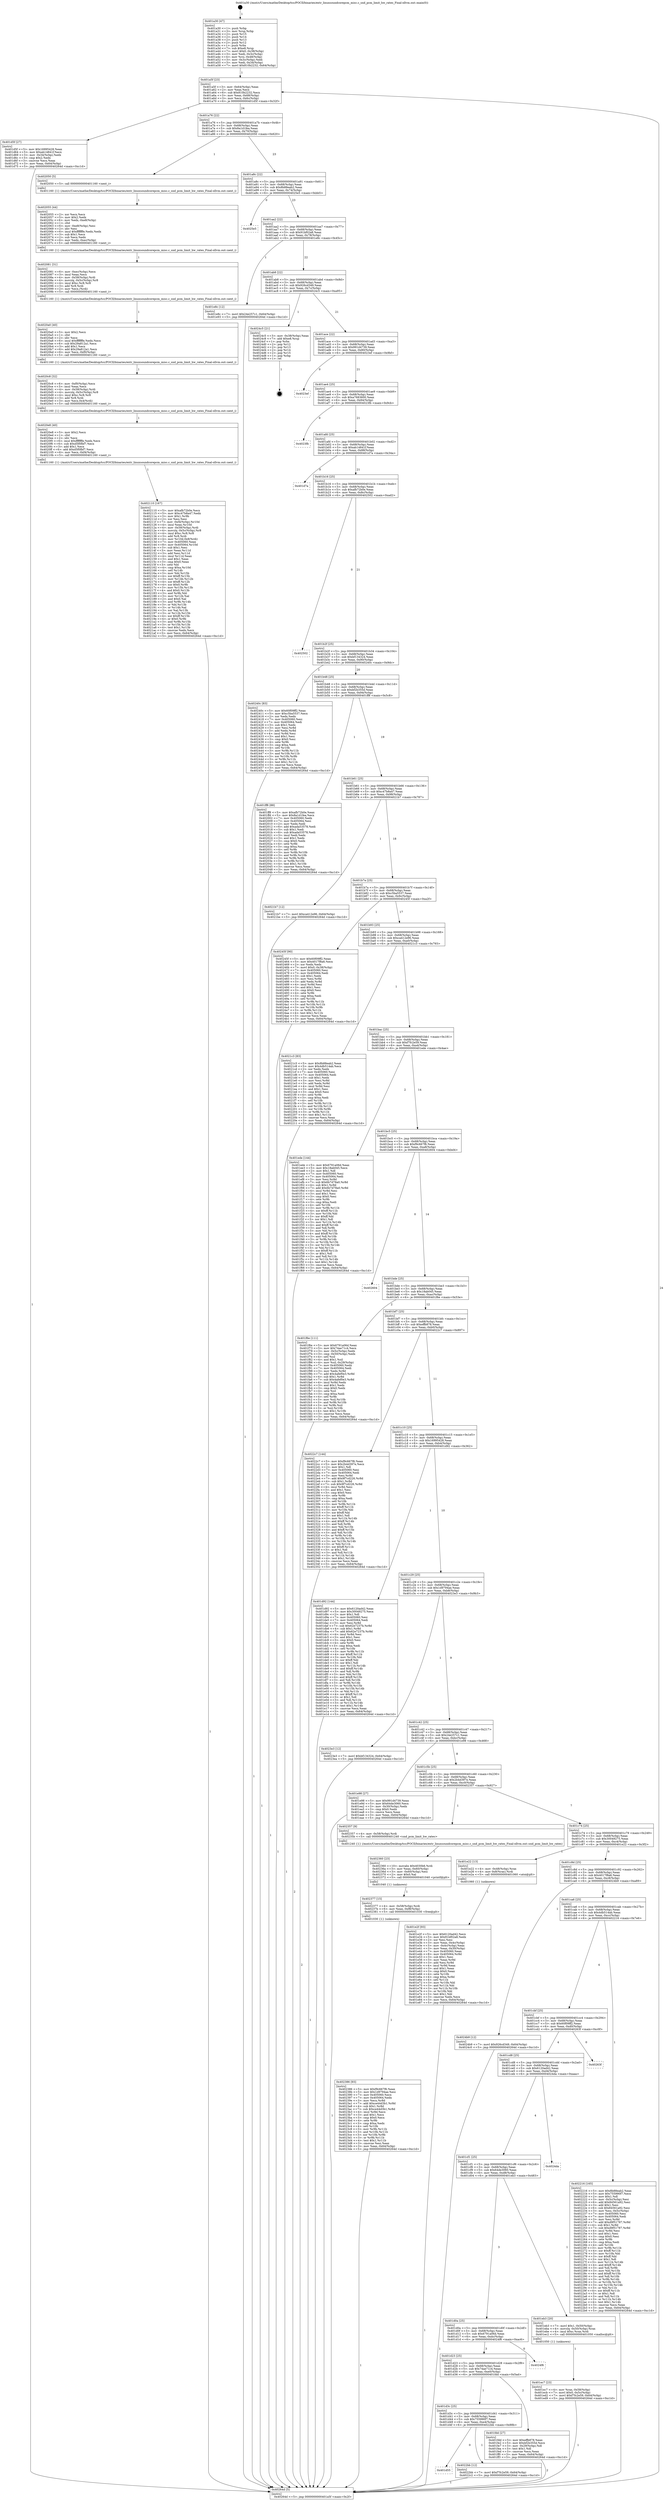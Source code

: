 digraph "0x401a30" {
  label = "0x401a30 (/mnt/c/Users/mathe/Desktop/tcc/POCII/binaries/extr_linuxsoundcorepcm_misc.c_snd_pcm_limit_hw_rates_Final-ollvm.out::main(0))"
  labelloc = "t"
  node[shape=record]

  Entry [label="",width=0.3,height=0.3,shape=circle,fillcolor=black,style=filled]
  "0x401a5f" [label="{
     0x401a5f [23]\l
     | [instrs]\l
     &nbsp;&nbsp;0x401a5f \<+3\>: mov -0x64(%rbp),%eax\l
     &nbsp;&nbsp;0x401a62 \<+2\>: mov %eax,%ecx\l
     &nbsp;&nbsp;0x401a64 \<+6\>: sub $0x810b2232,%ecx\l
     &nbsp;&nbsp;0x401a6a \<+3\>: mov %eax,-0x68(%rbp)\l
     &nbsp;&nbsp;0x401a6d \<+3\>: mov %ecx,-0x6c(%rbp)\l
     &nbsp;&nbsp;0x401a70 \<+6\>: je 0000000000401d5f \<main+0x32f\>\l
  }"]
  "0x401d5f" [label="{
     0x401d5f [27]\l
     | [instrs]\l
     &nbsp;&nbsp;0x401d5f \<+5\>: mov $0x16995428,%eax\l
     &nbsp;&nbsp;0x401d64 \<+5\>: mov $0xab14841f,%ecx\l
     &nbsp;&nbsp;0x401d69 \<+3\>: mov -0x34(%rbp),%edx\l
     &nbsp;&nbsp;0x401d6c \<+3\>: cmp $0x2,%edx\l
     &nbsp;&nbsp;0x401d6f \<+3\>: cmovne %ecx,%eax\l
     &nbsp;&nbsp;0x401d72 \<+3\>: mov %eax,-0x64(%rbp)\l
     &nbsp;&nbsp;0x401d75 \<+5\>: jmp 000000000040264d \<main+0xc1d\>\l
  }"]
  "0x401a76" [label="{
     0x401a76 [22]\l
     | [instrs]\l
     &nbsp;&nbsp;0x401a76 \<+5\>: jmp 0000000000401a7b \<main+0x4b\>\l
     &nbsp;&nbsp;0x401a7b \<+3\>: mov -0x68(%rbp),%eax\l
     &nbsp;&nbsp;0x401a7e \<+5\>: sub $0x8a1d1fea,%eax\l
     &nbsp;&nbsp;0x401a83 \<+3\>: mov %eax,-0x70(%rbp)\l
     &nbsp;&nbsp;0x401a86 \<+6\>: je 0000000000402050 \<main+0x620\>\l
  }"]
  "0x40264d" [label="{
     0x40264d [5]\l
     | [instrs]\l
     &nbsp;&nbsp;0x40264d \<+5\>: jmp 0000000000401a5f \<main+0x2f\>\l
  }"]
  "0x401a30" [label="{
     0x401a30 [47]\l
     | [instrs]\l
     &nbsp;&nbsp;0x401a30 \<+1\>: push %rbp\l
     &nbsp;&nbsp;0x401a31 \<+3\>: mov %rsp,%rbp\l
     &nbsp;&nbsp;0x401a34 \<+2\>: push %r15\l
     &nbsp;&nbsp;0x401a36 \<+2\>: push %r14\l
     &nbsp;&nbsp;0x401a38 \<+2\>: push %r13\l
     &nbsp;&nbsp;0x401a3a \<+2\>: push %r12\l
     &nbsp;&nbsp;0x401a3c \<+1\>: push %rbx\l
     &nbsp;&nbsp;0x401a3d \<+7\>: sub $0xe8,%rsp\l
     &nbsp;&nbsp;0x401a44 \<+7\>: movl $0x0,-0x38(%rbp)\l
     &nbsp;&nbsp;0x401a4b \<+3\>: mov %edi,-0x3c(%rbp)\l
     &nbsp;&nbsp;0x401a4e \<+4\>: mov %rsi,-0x48(%rbp)\l
     &nbsp;&nbsp;0x401a52 \<+3\>: mov -0x3c(%rbp),%edi\l
     &nbsp;&nbsp;0x401a55 \<+3\>: mov %edi,-0x34(%rbp)\l
     &nbsp;&nbsp;0x401a58 \<+7\>: movl $0x810b2232,-0x64(%rbp)\l
  }"]
  Exit [label="",width=0.3,height=0.3,shape=circle,fillcolor=black,style=filled,peripheries=2]
  "0x402050" [label="{
     0x402050 [5]\l
     | [instrs]\l
     &nbsp;&nbsp;0x402050 \<+5\>: call 0000000000401160 \<next_i\>\l
     | [calls]\l
     &nbsp;&nbsp;0x401160 \{1\} (/mnt/c/Users/mathe/Desktop/tcc/POCII/binaries/extr_linuxsoundcorepcm_misc.c_snd_pcm_limit_hw_rates_Final-ollvm.out::next_i)\l
  }"]
  "0x401a8c" [label="{
     0x401a8c [22]\l
     | [instrs]\l
     &nbsp;&nbsp;0x401a8c \<+5\>: jmp 0000000000401a91 \<main+0x61\>\l
     &nbsp;&nbsp;0x401a91 \<+3\>: mov -0x68(%rbp),%eax\l
     &nbsp;&nbsp;0x401a94 \<+5\>: sub $0x8b88eab2,%eax\l
     &nbsp;&nbsp;0x401a99 \<+3\>: mov %eax,-0x74(%rbp)\l
     &nbsp;&nbsp;0x401a9c \<+6\>: je 00000000004025e5 \<main+0xbb5\>\l
  }"]
  "0x402386" [label="{
     0x402386 [93]\l
     | [instrs]\l
     &nbsp;&nbsp;0x402386 \<+5\>: mov $0xf9c667f6,%eax\l
     &nbsp;&nbsp;0x40238b \<+5\>: mov $0x1d9794ae,%esi\l
     &nbsp;&nbsp;0x402390 \<+7\>: mov 0x405060,%ecx\l
     &nbsp;&nbsp;0x402397 \<+7\>: mov 0x405064,%edx\l
     &nbsp;&nbsp;0x40239e \<+3\>: mov %ecx,%r8d\l
     &nbsp;&nbsp;0x4023a1 \<+7\>: add $0xce44d3b1,%r8d\l
     &nbsp;&nbsp;0x4023a8 \<+4\>: sub $0x1,%r8d\l
     &nbsp;&nbsp;0x4023ac \<+7\>: sub $0xce44d3b1,%r8d\l
     &nbsp;&nbsp;0x4023b3 \<+4\>: imul %r8d,%ecx\l
     &nbsp;&nbsp;0x4023b7 \<+3\>: and $0x1,%ecx\l
     &nbsp;&nbsp;0x4023ba \<+3\>: cmp $0x0,%ecx\l
     &nbsp;&nbsp;0x4023bd \<+4\>: sete %r9b\l
     &nbsp;&nbsp;0x4023c1 \<+3\>: cmp $0xa,%edx\l
     &nbsp;&nbsp;0x4023c4 \<+4\>: setl %r10b\l
     &nbsp;&nbsp;0x4023c8 \<+3\>: mov %r9b,%r11b\l
     &nbsp;&nbsp;0x4023cb \<+3\>: and %r10b,%r11b\l
     &nbsp;&nbsp;0x4023ce \<+3\>: xor %r10b,%r9b\l
     &nbsp;&nbsp;0x4023d1 \<+3\>: or %r9b,%r11b\l
     &nbsp;&nbsp;0x4023d4 \<+4\>: test $0x1,%r11b\l
     &nbsp;&nbsp;0x4023d8 \<+3\>: cmovne %esi,%eax\l
     &nbsp;&nbsp;0x4023db \<+3\>: mov %eax,-0x64(%rbp)\l
     &nbsp;&nbsp;0x4023de \<+5\>: jmp 000000000040264d \<main+0xc1d\>\l
  }"]
  "0x4025e5" [label="{
     0x4025e5\l
  }", style=dashed]
  "0x401aa2" [label="{
     0x401aa2 [22]\l
     | [instrs]\l
     &nbsp;&nbsp;0x401aa2 \<+5\>: jmp 0000000000401aa7 \<main+0x77\>\l
     &nbsp;&nbsp;0x401aa7 \<+3\>: mov -0x68(%rbp),%eax\l
     &nbsp;&nbsp;0x401aaa \<+5\>: sub $0x91bf02a8,%eax\l
     &nbsp;&nbsp;0x401aaf \<+3\>: mov %eax,-0x78(%rbp)\l
     &nbsp;&nbsp;0x401ab2 \<+6\>: je 0000000000401e8c \<main+0x45c\>\l
  }"]
  "0x402377" [label="{
     0x402377 [15]\l
     | [instrs]\l
     &nbsp;&nbsp;0x402377 \<+4\>: mov -0x58(%rbp),%rdi\l
     &nbsp;&nbsp;0x40237b \<+6\>: mov %eax,-0xf8(%rbp)\l
     &nbsp;&nbsp;0x402381 \<+5\>: call 0000000000401030 \<free@plt\>\l
     | [calls]\l
     &nbsp;&nbsp;0x401030 \{1\} (unknown)\l
  }"]
  "0x401e8c" [label="{
     0x401e8c [12]\l
     | [instrs]\l
     &nbsp;&nbsp;0x401e8c \<+7\>: movl $0x24e257c1,-0x64(%rbp)\l
     &nbsp;&nbsp;0x401e93 \<+5\>: jmp 000000000040264d \<main+0xc1d\>\l
  }"]
  "0x401ab8" [label="{
     0x401ab8 [22]\l
     | [instrs]\l
     &nbsp;&nbsp;0x401ab8 \<+5\>: jmp 0000000000401abd \<main+0x8d\>\l
     &nbsp;&nbsp;0x401abd \<+3\>: mov -0x68(%rbp),%eax\l
     &nbsp;&nbsp;0x401ac0 \<+5\>: sub $0x926cd349,%eax\l
     &nbsp;&nbsp;0x401ac5 \<+3\>: mov %eax,-0x7c(%rbp)\l
     &nbsp;&nbsp;0x401ac8 \<+6\>: je 00000000004024c5 \<main+0xa95\>\l
  }"]
  "0x402360" [label="{
     0x402360 [23]\l
     | [instrs]\l
     &nbsp;&nbsp;0x402360 \<+10\>: movabs $0x4030b6,%rdi\l
     &nbsp;&nbsp;0x40236a \<+3\>: mov %eax,-0x60(%rbp)\l
     &nbsp;&nbsp;0x40236d \<+3\>: mov -0x60(%rbp),%esi\l
     &nbsp;&nbsp;0x402370 \<+2\>: mov $0x0,%al\l
     &nbsp;&nbsp;0x402372 \<+5\>: call 0000000000401040 \<printf@plt\>\l
     | [calls]\l
     &nbsp;&nbsp;0x401040 \{1\} (unknown)\l
  }"]
  "0x4024c5" [label="{
     0x4024c5 [21]\l
     | [instrs]\l
     &nbsp;&nbsp;0x4024c5 \<+3\>: mov -0x38(%rbp),%eax\l
     &nbsp;&nbsp;0x4024c8 \<+7\>: add $0xe8,%rsp\l
     &nbsp;&nbsp;0x4024cf \<+1\>: pop %rbx\l
     &nbsp;&nbsp;0x4024d0 \<+2\>: pop %r12\l
     &nbsp;&nbsp;0x4024d2 \<+2\>: pop %r13\l
     &nbsp;&nbsp;0x4024d4 \<+2\>: pop %r14\l
     &nbsp;&nbsp;0x4024d6 \<+2\>: pop %r15\l
     &nbsp;&nbsp;0x4024d8 \<+1\>: pop %rbp\l
     &nbsp;&nbsp;0x4024d9 \<+1\>: ret\l
  }"]
  "0x401ace" [label="{
     0x401ace [22]\l
     | [instrs]\l
     &nbsp;&nbsp;0x401ace \<+5\>: jmp 0000000000401ad3 \<main+0xa3\>\l
     &nbsp;&nbsp;0x401ad3 \<+3\>: mov -0x68(%rbp),%eax\l
     &nbsp;&nbsp;0x401ad6 \<+5\>: sub $0x991d4739,%eax\l
     &nbsp;&nbsp;0x401adb \<+3\>: mov %eax,-0x80(%rbp)\l
     &nbsp;&nbsp;0x401ade \<+6\>: je 00000000004023ef \<main+0x9bf\>\l
  }"]
  "0x401d55" [label="{
     0x401d55\l
  }", style=dashed]
  "0x4023ef" [label="{
     0x4023ef\l
  }", style=dashed]
  "0x401ae4" [label="{
     0x401ae4 [25]\l
     | [instrs]\l
     &nbsp;&nbsp;0x401ae4 \<+5\>: jmp 0000000000401ae9 \<main+0xb9\>\l
     &nbsp;&nbsp;0x401ae9 \<+3\>: mov -0x68(%rbp),%eax\l
     &nbsp;&nbsp;0x401aec \<+5\>: sub $0xa7683600,%eax\l
     &nbsp;&nbsp;0x401af1 \<+6\>: mov %eax,-0x84(%rbp)\l
     &nbsp;&nbsp;0x401af7 \<+6\>: je 00000000004023fb \<main+0x9cb\>\l
  }"]
  "0x4022bb" [label="{
     0x4022bb [12]\l
     | [instrs]\l
     &nbsp;&nbsp;0x4022bb \<+7\>: movl $0xf7fc2e59,-0x64(%rbp)\l
     &nbsp;&nbsp;0x4022c2 \<+5\>: jmp 000000000040264d \<main+0xc1d\>\l
  }"]
  "0x4023fb" [label="{
     0x4023fb\l
  }", style=dashed]
  "0x401afd" [label="{
     0x401afd [25]\l
     | [instrs]\l
     &nbsp;&nbsp;0x401afd \<+5\>: jmp 0000000000401b02 \<main+0xd2\>\l
     &nbsp;&nbsp;0x401b02 \<+3\>: mov -0x68(%rbp),%eax\l
     &nbsp;&nbsp;0x401b05 \<+5\>: sub $0xab14841f,%eax\l
     &nbsp;&nbsp;0x401b0a \<+6\>: mov %eax,-0x88(%rbp)\l
     &nbsp;&nbsp;0x401b10 \<+6\>: je 0000000000401d7a \<main+0x34a\>\l
  }"]
  "0x402110" [label="{
     0x402110 [167]\l
     | [instrs]\l
     &nbsp;&nbsp;0x402110 \<+5\>: mov $0xafb72b0e,%ecx\l
     &nbsp;&nbsp;0x402115 \<+5\>: mov $0xc47b8a47,%edx\l
     &nbsp;&nbsp;0x40211a \<+3\>: mov $0x1,%r9b\l
     &nbsp;&nbsp;0x40211d \<+2\>: xor %esi,%esi\l
     &nbsp;&nbsp;0x40211f \<+7\>: mov -0xf4(%rbp),%r10d\l
     &nbsp;&nbsp;0x402126 \<+4\>: imul %eax,%r10d\l
     &nbsp;&nbsp;0x40212a \<+4\>: mov -0x58(%rbp),%rdi\l
     &nbsp;&nbsp;0x40212e \<+4\>: movslq -0x5c(%rbp),%r8\l
     &nbsp;&nbsp;0x402132 \<+4\>: imul $0xc,%r8,%r8\l
     &nbsp;&nbsp;0x402136 \<+3\>: add %r8,%rdi\l
     &nbsp;&nbsp;0x402139 \<+4\>: mov %r10d,0x8(%rdi)\l
     &nbsp;&nbsp;0x40213d \<+7\>: mov 0x405060,%eax\l
     &nbsp;&nbsp;0x402144 \<+8\>: mov 0x405064,%r10d\l
     &nbsp;&nbsp;0x40214c \<+3\>: sub $0x1,%esi\l
     &nbsp;&nbsp;0x40214f \<+3\>: mov %eax,%r11d\l
     &nbsp;&nbsp;0x402152 \<+3\>: add %esi,%r11d\l
     &nbsp;&nbsp;0x402155 \<+4\>: imul %r11d,%eax\l
     &nbsp;&nbsp;0x402159 \<+3\>: and $0x1,%eax\l
     &nbsp;&nbsp;0x40215c \<+3\>: cmp $0x0,%eax\l
     &nbsp;&nbsp;0x40215f \<+3\>: sete %bl\l
     &nbsp;&nbsp;0x402162 \<+4\>: cmp $0xa,%r10d\l
     &nbsp;&nbsp;0x402166 \<+4\>: setl %r14b\l
     &nbsp;&nbsp;0x40216a \<+3\>: mov %bl,%r15b\l
     &nbsp;&nbsp;0x40216d \<+4\>: xor $0xff,%r15b\l
     &nbsp;&nbsp;0x402171 \<+3\>: mov %r14b,%r12b\l
     &nbsp;&nbsp;0x402174 \<+4\>: xor $0xff,%r12b\l
     &nbsp;&nbsp;0x402178 \<+4\>: xor $0x0,%r9b\l
     &nbsp;&nbsp;0x40217c \<+3\>: mov %r15b,%r13b\l
     &nbsp;&nbsp;0x40217f \<+4\>: and $0x0,%r13b\l
     &nbsp;&nbsp;0x402183 \<+3\>: and %r9b,%bl\l
     &nbsp;&nbsp;0x402186 \<+3\>: mov %r12b,%al\l
     &nbsp;&nbsp;0x402189 \<+2\>: and $0x0,%al\l
     &nbsp;&nbsp;0x40218b \<+3\>: and %r9b,%r14b\l
     &nbsp;&nbsp;0x40218e \<+3\>: or %bl,%r13b\l
     &nbsp;&nbsp;0x402191 \<+3\>: or %r14b,%al\l
     &nbsp;&nbsp;0x402194 \<+3\>: xor %al,%r13b\l
     &nbsp;&nbsp;0x402197 \<+3\>: or %r12b,%r15b\l
     &nbsp;&nbsp;0x40219a \<+4\>: xor $0xff,%r15b\l
     &nbsp;&nbsp;0x40219e \<+4\>: or $0x0,%r9b\l
     &nbsp;&nbsp;0x4021a2 \<+3\>: and %r9b,%r15b\l
     &nbsp;&nbsp;0x4021a5 \<+3\>: or %r15b,%r13b\l
     &nbsp;&nbsp;0x4021a8 \<+4\>: test $0x1,%r13b\l
     &nbsp;&nbsp;0x4021ac \<+3\>: cmovne %edx,%ecx\l
     &nbsp;&nbsp;0x4021af \<+3\>: mov %ecx,-0x64(%rbp)\l
     &nbsp;&nbsp;0x4021b2 \<+5\>: jmp 000000000040264d \<main+0xc1d\>\l
  }"]
  "0x401d7a" [label="{
     0x401d7a\l
  }", style=dashed]
  "0x401b16" [label="{
     0x401b16 [25]\l
     | [instrs]\l
     &nbsp;&nbsp;0x401b16 \<+5\>: jmp 0000000000401b1b \<main+0xeb\>\l
     &nbsp;&nbsp;0x401b1b \<+3\>: mov -0x68(%rbp),%eax\l
     &nbsp;&nbsp;0x401b1e \<+5\>: sub $0xafb72b0e,%eax\l
     &nbsp;&nbsp;0x401b23 \<+6\>: mov %eax,-0x8c(%rbp)\l
     &nbsp;&nbsp;0x401b29 \<+6\>: je 0000000000402502 \<main+0xad2\>\l
  }"]
  "0x4020e8" [label="{
     0x4020e8 [40]\l
     | [instrs]\l
     &nbsp;&nbsp;0x4020e8 \<+5\>: mov $0x2,%ecx\l
     &nbsp;&nbsp;0x4020ed \<+1\>: cltd\l
     &nbsp;&nbsp;0x4020ee \<+2\>: idiv %ecx\l
     &nbsp;&nbsp;0x4020f0 \<+6\>: imul $0xfffffffe,%edx,%ecx\l
     &nbsp;&nbsp;0x4020f6 \<+6\>: sub $0xd5f0fbf7,%ecx\l
     &nbsp;&nbsp;0x4020fc \<+3\>: add $0x1,%ecx\l
     &nbsp;&nbsp;0x4020ff \<+6\>: add $0xd5f0fbf7,%ecx\l
     &nbsp;&nbsp;0x402105 \<+6\>: mov %ecx,-0xf4(%rbp)\l
     &nbsp;&nbsp;0x40210b \<+5\>: call 0000000000401160 \<next_i\>\l
     | [calls]\l
     &nbsp;&nbsp;0x401160 \{1\} (/mnt/c/Users/mathe/Desktop/tcc/POCII/binaries/extr_linuxsoundcorepcm_misc.c_snd_pcm_limit_hw_rates_Final-ollvm.out::next_i)\l
  }"]
  "0x402502" [label="{
     0x402502\l
  }", style=dashed]
  "0x401b2f" [label="{
     0x401b2f [25]\l
     | [instrs]\l
     &nbsp;&nbsp;0x401b2f \<+5\>: jmp 0000000000401b34 \<main+0x104\>\l
     &nbsp;&nbsp;0x401b34 \<+3\>: mov -0x68(%rbp),%eax\l
     &nbsp;&nbsp;0x401b37 \<+5\>: sub $0xbf134324,%eax\l
     &nbsp;&nbsp;0x401b3c \<+6\>: mov %eax,-0x90(%rbp)\l
     &nbsp;&nbsp;0x401b42 \<+6\>: je 000000000040240c \<main+0x9dc\>\l
  }"]
  "0x4020c8" [label="{
     0x4020c8 [32]\l
     | [instrs]\l
     &nbsp;&nbsp;0x4020c8 \<+6\>: mov -0xf0(%rbp),%ecx\l
     &nbsp;&nbsp;0x4020ce \<+3\>: imul %eax,%ecx\l
     &nbsp;&nbsp;0x4020d1 \<+4\>: mov -0x58(%rbp),%rdi\l
     &nbsp;&nbsp;0x4020d5 \<+4\>: movslq -0x5c(%rbp),%r8\l
     &nbsp;&nbsp;0x4020d9 \<+4\>: imul $0xc,%r8,%r8\l
     &nbsp;&nbsp;0x4020dd \<+3\>: add %r8,%rdi\l
     &nbsp;&nbsp;0x4020e0 \<+3\>: mov %ecx,0x4(%rdi)\l
     &nbsp;&nbsp;0x4020e3 \<+5\>: call 0000000000401160 \<next_i\>\l
     | [calls]\l
     &nbsp;&nbsp;0x401160 \{1\} (/mnt/c/Users/mathe/Desktop/tcc/POCII/binaries/extr_linuxsoundcorepcm_misc.c_snd_pcm_limit_hw_rates_Final-ollvm.out::next_i)\l
  }"]
  "0x40240c" [label="{
     0x40240c [83]\l
     | [instrs]\l
     &nbsp;&nbsp;0x40240c \<+5\>: mov $0x60f09ff2,%eax\l
     &nbsp;&nbsp;0x402411 \<+5\>: mov $0xc5ba5537,%ecx\l
     &nbsp;&nbsp;0x402416 \<+2\>: xor %edx,%edx\l
     &nbsp;&nbsp;0x402418 \<+7\>: mov 0x405060,%esi\l
     &nbsp;&nbsp;0x40241f \<+7\>: mov 0x405064,%edi\l
     &nbsp;&nbsp;0x402426 \<+3\>: sub $0x1,%edx\l
     &nbsp;&nbsp;0x402429 \<+3\>: mov %esi,%r8d\l
     &nbsp;&nbsp;0x40242c \<+3\>: add %edx,%r8d\l
     &nbsp;&nbsp;0x40242f \<+4\>: imul %r8d,%esi\l
     &nbsp;&nbsp;0x402433 \<+3\>: and $0x1,%esi\l
     &nbsp;&nbsp;0x402436 \<+3\>: cmp $0x0,%esi\l
     &nbsp;&nbsp;0x402439 \<+4\>: sete %r9b\l
     &nbsp;&nbsp;0x40243d \<+3\>: cmp $0xa,%edi\l
     &nbsp;&nbsp;0x402440 \<+4\>: setl %r10b\l
     &nbsp;&nbsp;0x402444 \<+3\>: mov %r9b,%r11b\l
     &nbsp;&nbsp;0x402447 \<+3\>: and %r10b,%r11b\l
     &nbsp;&nbsp;0x40244a \<+3\>: xor %r10b,%r9b\l
     &nbsp;&nbsp;0x40244d \<+3\>: or %r9b,%r11b\l
     &nbsp;&nbsp;0x402450 \<+4\>: test $0x1,%r11b\l
     &nbsp;&nbsp;0x402454 \<+3\>: cmovne %ecx,%eax\l
     &nbsp;&nbsp;0x402457 \<+3\>: mov %eax,-0x64(%rbp)\l
     &nbsp;&nbsp;0x40245a \<+5\>: jmp 000000000040264d \<main+0xc1d\>\l
  }"]
  "0x401b48" [label="{
     0x401b48 [25]\l
     | [instrs]\l
     &nbsp;&nbsp;0x401b48 \<+5\>: jmp 0000000000401b4d \<main+0x11d\>\l
     &nbsp;&nbsp;0x401b4d \<+3\>: mov -0x68(%rbp),%eax\l
     &nbsp;&nbsp;0x401b50 \<+5\>: sub $0xbf2b355d,%eax\l
     &nbsp;&nbsp;0x401b55 \<+6\>: mov %eax,-0x94(%rbp)\l
     &nbsp;&nbsp;0x401b5b \<+6\>: je 0000000000401ff8 \<main+0x5c8\>\l
  }"]
  "0x4020a0" [label="{
     0x4020a0 [40]\l
     | [instrs]\l
     &nbsp;&nbsp;0x4020a0 \<+5\>: mov $0x2,%ecx\l
     &nbsp;&nbsp;0x4020a5 \<+1\>: cltd\l
     &nbsp;&nbsp;0x4020a6 \<+2\>: idiv %ecx\l
     &nbsp;&nbsp;0x4020a8 \<+6\>: imul $0xfffffffe,%edx,%ecx\l
     &nbsp;&nbsp;0x4020ae \<+6\>: sub $0x29a812a1,%ecx\l
     &nbsp;&nbsp;0x4020b4 \<+3\>: add $0x1,%ecx\l
     &nbsp;&nbsp;0x4020b7 \<+6\>: add $0x29a812a1,%ecx\l
     &nbsp;&nbsp;0x4020bd \<+6\>: mov %ecx,-0xf0(%rbp)\l
     &nbsp;&nbsp;0x4020c3 \<+5\>: call 0000000000401160 \<next_i\>\l
     | [calls]\l
     &nbsp;&nbsp;0x401160 \{1\} (/mnt/c/Users/mathe/Desktop/tcc/POCII/binaries/extr_linuxsoundcorepcm_misc.c_snd_pcm_limit_hw_rates_Final-ollvm.out::next_i)\l
  }"]
  "0x401ff8" [label="{
     0x401ff8 [88]\l
     | [instrs]\l
     &nbsp;&nbsp;0x401ff8 \<+5\>: mov $0xafb72b0e,%eax\l
     &nbsp;&nbsp;0x401ffd \<+5\>: mov $0x8a1d1fea,%ecx\l
     &nbsp;&nbsp;0x402002 \<+7\>: mov 0x405060,%edx\l
     &nbsp;&nbsp;0x402009 \<+7\>: mov 0x405064,%esi\l
     &nbsp;&nbsp;0x402010 \<+2\>: mov %edx,%edi\l
     &nbsp;&nbsp;0x402012 \<+6\>: add $0xada53578,%edi\l
     &nbsp;&nbsp;0x402018 \<+3\>: sub $0x1,%edi\l
     &nbsp;&nbsp;0x40201b \<+6\>: sub $0xada53578,%edi\l
     &nbsp;&nbsp;0x402021 \<+3\>: imul %edi,%edx\l
     &nbsp;&nbsp;0x402024 \<+3\>: and $0x1,%edx\l
     &nbsp;&nbsp;0x402027 \<+3\>: cmp $0x0,%edx\l
     &nbsp;&nbsp;0x40202a \<+4\>: sete %r8b\l
     &nbsp;&nbsp;0x40202e \<+3\>: cmp $0xa,%esi\l
     &nbsp;&nbsp;0x402031 \<+4\>: setl %r9b\l
     &nbsp;&nbsp;0x402035 \<+3\>: mov %r8b,%r10b\l
     &nbsp;&nbsp;0x402038 \<+3\>: and %r9b,%r10b\l
     &nbsp;&nbsp;0x40203b \<+3\>: xor %r9b,%r8b\l
     &nbsp;&nbsp;0x40203e \<+3\>: or %r8b,%r10b\l
     &nbsp;&nbsp;0x402041 \<+4\>: test $0x1,%r10b\l
     &nbsp;&nbsp;0x402045 \<+3\>: cmovne %ecx,%eax\l
     &nbsp;&nbsp;0x402048 \<+3\>: mov %eax,-0x64(%rbp)\l
     &nbsp;&nbsp;0x40204b \<+5\>: jmp 000000000040264d \<main+0xc1d\>\l
  }"]
  "0x401b61" [label="{
     0x401b61 [25]\l
     | [instrs]\l
     &nbsp;&nbsp;0x401b61 \<+5\>: jmp 0000000000401b66 \<main+0x136\>\l
     &nbsp;&nbsp;0x401b66 \<+3\>: mov -0x68(%rbp),%eax\l
     &nbsp;&nbsp;0x401b69 \<+5\>: sub $0xc47b8a47,%eax\l
     &nbsp;&nbsp;0x401b6e \<+6\>: mov %eax,-0x98(%rbp)\l
     &nbsp;&nbsp;0x401b74 \<+6\>: je 00000000004021b7 \<main+0x787\>\l
  }"]
  "0x402081" [label="{
     0x402081 [31]\l
     | [instrs]\l
     &nbsp;&nbsp;0x402081 \<+6\>: mov -0xec(%rbp),%ecx\l
     &nbsp;&nbsp;0x402087 \<+3\>: imul %eax,%ecx\l
     &nbsp;&nbsp;0x40208a \<+4\>: mov -0x58(%rbp),%rdi\l
     &nbsp;&nbsp;0x40208e \<+4\>: movslq -0x5c(%rbp),%r8\l
     &nbsp;&nbsp;0x402092 \<+4\>: imul $0xc,%r8,%r8\l
     &nbsp;&nbsp;0x402096 \<+3\>: add %r8,%rdi\l
     &nbsp;&nbsp;0x402099 \<+2\>: mov %ecx,(%rdi)\l
     &nbsp;&nbsp;0x40209b \<+5\>: call 0000000000401160 \<next_i\>\l
     | [calls]\l
     &nbsp;&nbsp;0x401160 \{1\} (/mnt/c/Users/mathe/Desktop/tcc/POCII/binaries/extr_linuxsoundcorepcm_misc.c_snd_pcm_limit_hw_rates_Final-ollvm.out::next_i)\l
  }"]
  "0x4021b7" [label="{
     0x4021b7 [12]\l
     | [instrs]\l
     &nbsp;&nbsp;0x4021b7 \<+7\>: movl $0xca412e96,-0x64(%rbp)\l
     &nbsp;&nbsp;0x4021be \<+5\>: jmp 000000000040264d \<main+0xc1d\>\l
  }"]
  "0x401b7a" [label="{
     0x401b7a [25]\l
     | [instrs]\l
     &nbsp;&nbsp;0x401b7a \<+5\>: jmp 0000000000401b7f \<main+0x14f\>\l
     &nbsp;&nbsp;0x401b7f \<+3\>: mov -0x68(%rbp),%eax\l
     &nbsp;&nbsp;0x401b82 \<+5\>: sub $0xc5ba5537,%eax\l
     &nbsp;&nbsp;0x401b87 \<+6\>: mov %eax,-0x9c(%rbp)\l
     &nbsp;&nbsp;0x401b8d \<+6\>: je 000000000040245f \<main+0xa2f\>\l
  }"]
  "0x402055" [label="{
     0x402055 [44]\l
     | [instrs]\l
     &nbsp;&nbsp;0x402055 \<+2\>: xor %ecx,%ecx\l
     &nbsp;&nbsp;0x402057 \<+5\>: mov $0x2,%edx\l
     &nbsp;&nbsp;0x40205c \<+6\>: mov %edx,-0xe8(%rbp)\l
     &nbsp;&nbsp;0x402062 \<+1\>: cltd\l
     &nbsp;&nbsp;0x402063 \<+6\>: mov -0xe8(%rbp),%esi\l
     &nbsp;&nbsp;0x402069 \<+2\>: idiv %esi\l
     &nbsp;&nbsp;0x40206b \<+6\>: imul $0xfffffffe,%edx,%edx\l
     &nbsp;&nbsp;0x402071 \<+3\>: sub $0x1,%ecx\l
     &nbsp;&nbsp;0x402074 \<+2\>: sub %ecx,%edx\l
     &nbsp;&nbsp;0x402076 \<+6\>: mov %edx,-0xec(%rbp)\l
     &nbsp;&nbsp;0x40207c \<+5\>: call 0000000000401160 \<next_i\>\l
     | [calls]\l
     &nbsp;&nbsp;0x401160 \{1\} (/mnt/c/Users/mathe/Desktop/tcc/POCII/binaries/extr_linuxsoundcorepcm_misc.c_snd_pcm_limit_hw_rates_Final-ollvm.out::next_i)\l
  }"]
  "0x40245f" [label="{
     0x40245f [90]\l
     | [instrs]\l
     &nbsp;&nbsp;0x40245f \<+5\>: mov $0x60f09ff2,%eax\l
     &nbsp;&nbsp;0x402464 \<+5\>: mov $0x4017f8a6,%ecx\l
     &nbsp;&nbsp;0x402469 \<+2\>: xor %edx,%edx\l
     &nbsp;&nbsp;0x40246b \<+7\>: movl $0x0,-0x38(%rbp)\l
     &nbsp;&nbsp;0x402472 \<+7\>: mov 0x405060,%esi\l
     &nbsp;&nbsp;0x402479 \<+7\>: mov 0x405064,%edi\l
     &nbsp;&nbsp;0x402480 \<+3\>: sub $0x1,%edx\l
     &nbsp;&nbsp;0x402483 \<+3\>: mov %esi,%r8d\l
     &nbsp;&nbsp;0x402486 \<+3\>: add %edx,%r8d\l
     &nbsp;&nbsp;0x402489 \<+4\>: imul %r8d,%esi\l
     &nbsp;&nbsp;0x40248d \<+3\>: and $0x1,%esi\l
     &nbsp;&nbsp;0x402490 \<+3\>: cmp $0x0,%esi\l
     &nbsp;&nbsp;0x402493 \<+4\>: sete %r9b\l
     &nbsp;&nbsp;0x402497 \<+3\>: cmp $0xa,%edi\l
     &nbsp;&nbsp;0x40249a \<+4\>: setl %r10b\l
     &nbsp;&nbsp;0x40249e \<+3\>: mov %r9b,%r11b\l
     &nbsp;&nbsp;0x4024a1 \<+3\>: and %r10b,%r11b\l
     &nbsp;&nbsp;0x4024a4 \<+3\>: xor %r10b,%r9b\l
     &nbsp;&nbsp;0x4024a7 \<+3\>: or %r9b,%r11b\l
     &nbsp;&nbsp;0x4024aa \<+4\>: test $0x1,%r11b\l
     &nbsp;&nbsp;0x4024ae \<+3\>: cmovne %ecx,%eax\l
     &nbsp;&nbsp;0x4024b1 \<+3\>: mov %eax,-0x64(%rbp)\l
     &nbsp;&nbsp;0x4024b4 \<+5\>: jmp 000000000040264d \<main+0xc1d\>\l
  }"]
  "0x401b93" [label="{
     0x401b93 [25]\l
     | [instrs]\l
     &nbsp;&nbsp;0x401b93 \<+5\>: jmp 0000000000401b98 \<main+0x168\>\l
     &nbsp;&nbsp;0x401b98 \<+3\>: mov -0x68(%rbp),%eax\l
     &nbsp;&nbsp;0x401b9b \<+5\>: sub $0xca412e96,%eax\l
     &nbsp;&nbsp;0x401ba0 \<+6\>: mov %eax,-0xa0(%rbp)\l
     &nbsp;&nbsp;0x401ba6 \<+6\>: je 00000000004021c3 \<main+0x793\>\l
  }"]
  "0x401d3c" [label="{
     0x401d3c [25]\l
     | [instrs]\l
     &nbsp;&nbsp;0x401d3c \<+5\>: jmp 0000000000401d41 \<main+0x311\>\l
     &nbsp;&nbsp;0x401d41 \<+3\>: mov -0x68(%rbp),%eax\l
     &nbsp;&nbsp;0x401d44 \<+5\>: sub $0x755990f7,%eax\l
     &nbsp;&nbsp;0x401d49 \<+6\>: mov %eax,-0xe4(%rbp)\l
     &nbsp;&nbsp;0x401d4f \<+6\>: je 00000000004022bb \<main+0x88b\>\l
  }"]
  "0x4021c3" [label="{
     0x4021c3 [83]\l
     | [instrs]\l
     &nbsp;&nbsp;0x4021c3 \<+5\>: mov $0x8b88eab2,%eax\l
     &nbsp;&nbsp;0x4021c8 \<+5\>: mov $0x4db514ab,%ecx\l
     &nbsp;&nbsp;0x4021cd \<+2\>: xor %edx,%edx\l
     &nbsp;&nbsp;0x4021cf \<+7\>: mov 0x405060,%esi\l
     &nbsp;&nbsp;0x4021d6 \<+7\>: mov 0x405064,%edi\l
     &nbsp;&nbsp;0x4021dd \<+3\>: sub $0x1,%edx\l
     &nbsp;&nbsp;0x4021e0 \<+3\>: mov %esi,%r8d\l
     &nbsp;&nbsp;0x4021e3 \<+3\>: add %edx,%r8d\l
     &nbsp;&nbsp;0x4021e6 \<+4\>: imul %r8d,%esi\l
     &nbsp;&nbsp;0x4021ea \<+3\>: and $0x1,%esi\l
     &nbsp;&nbsp;0x4021ed \<+3\>: cmp $0x0,%esi\l
     &nbsp;&nbsp;0x4021f0 \<+4\>: sete %r9b\l
     &nbsp;&nbsp;0x4021f4 \<+3\>: cmp $0xa,%edi\l
     &nbsp;&nbsp;0x4021f7 \<+4\>: setl %r10b\l
     &nbsp;&nbsp;0x4021fb \<+3\>: mov %r9b,%r11b\l
     &nbsp;&nbsp;0x4021fe \<+3\>: and %r10b,%r11b\l
     &nbsp;&nbsp;0x402201 \<+3\>: xor %r10b,%r9b\l
     &nbsp;&nbsp;0x402204 \<+3\>: or %r9b,%r11b\l
     &nbsp;&nbsp;0x402207 \<+4\>: test $0x1,%r11b\l
     &nbsp;&nbsp;0x40220b \<+3\>: cmovne %ecx,%eax\l
     &nbsp;&nbsp;0x40220e \<+3\>: mov %eax,-0x64(%rbp)\l
     &nbsp;&nbsp;0x402211 \<+5\>: jmp 000000000040264d \<main+0xc1d\>\l
  }"]
  "0x401bac" [label="{
     0x401bac [25]\l
     | [instrs]\l
     &nbsp;&nbsp;0x401bac \<+5\>: jmp 0000000000401bb1 \<main+0x181\>\l
     &nbsp;&nbsp;0x401bb1 \<+3\>: mov -0x68(%rbp),%eax\l
     &nbsp;&nbsp;0x401bb4 \<+5\>: sub $0xf7fc2e59,%eax\l
     &nbsp;&nbsp;0x401bb9 \<+6\>: mov %eax,-0xa4(%rbp)\l
     &nbsp;&nbsp;0x401bbf \<+6\>: je 0000000000401ede \<main+0x4ae\>\l
  }"]
  "0x401fdd" [label="{
     0x401fdd [27]\l
     | [instrs]\l
     &nbsp;&nbsp;0x401fdd \<+5\>: mov $0xeffb878,%eax\l
     &nbsp;&nbsp;0x401fe2 \<+5\>: mov $0xbf2b355d,%ecx\l
     &nbsp;&nbsp;0x401fe7 \<+3\>: mov -0x29(%rbp),%dl\l
     &nbsp;&nbsp;0x401fea \<+3\>: test $0x1,%dl\l
     &nbsp;&nbsp;0x401fed \<+3\>: cmovne %ecx,%eax\l
     &nbsp;&nbsp;0x401ff0 \<+3\>: mov %eax,-0x64(%rbp)\l
     &nbsp;&nbsp;0x401ff3 \<+5\>: jmp 000000000040264d \<main+0xc1d\>\l
  }"]
  "0x401ede" [label="{
     0x401ede [144]\l
     | [instrs]\l
     &nbsp;&nbsp;0x401ede \<+5\>: mov $0x6791a06d,%eax\l
     &nbsp;&nbsp;0x401ee3 \<+5\>: mov $0x18ab045,%ecx\l
     &nbsp;&nbsp;0x401ee8 \<+2\>: mov $0x1,%dl\l
     &nbsp;&nbsp;0x401eea \<+7\>: mov 0x405060,%esi\l
     &nbsp;&nbsp;0x401ef1 \<+7\>: mov 0x405064,%edi\l
     &nbsp;&nbsp;0x401ef8 \<+3\>: mov %esi,%r8d\l
     &nbsp;&nbsp;0x401efb \<+7\>: sub $0x6b7d78a0,%r8d\l
     &nbsp;&nbsp;0x401f02 \<+4\>: sub $0x1,%r8d\l
     &nbsp;&nbsp;0x401f06 \<+7\>: add $0x6b7d78a0,%r8d\l
     &nbsp;&nbsp;0x401f0d \<+4\>: imul %r8d,%esi\l
     &nbsp;&nbsp;0x401f11 \<+3\>: and $0x1,%esi\l
     &nbsp;&nbsp;0x401f14 \<+3\>: cmp $0x0,%esi\l
     &nbsp;&nbsp;0x401f17 \<+4\>: sete %r9b\l
     &nbsp;&nbsp;0x401f1b \<+3\>: cmp $0xa,%edi\l
     &nbsp;&nbsp;0x401f1e \<+4\>: setl %r10b\l
     &nbsp;&nbsp;0x401f22 \<+3\>: mov %r9b,%r11b\l
     &nbsp;&nbsp;0x401f25 \<+4\>: xor $0xff,%r11b\l
     &nbsp;&nbsp;0x401f29 \<+3\>: mov %r10b,%bl\l
     &nbsp;&nbsp;0x401f2c \<+3\>: xor $0xff,%bl\l
     &nbsp;&nbsp;0x401f2f \<+3\>: xor $0x1,%dl\l
     &nbsp;&nbsp;0x401f32 \<+3\>: mov %r11b,%r14b\l
     &nbsp;&nbsp;0x401f35 \<+4\>: and $0xff,%r14b\l
     &nbsp;&nbsp;0x401f39 \<+3\>: and %dl,%r9b\l
     &nbsp;&nbsp;0x401f3c \<+3\>: mov %bl,%r15b\l
     &nbsp;&nbsp;0x401f3f \<+4\>: and $0xff,%r15b\l
     &nbsp;&nbsp;0x401f43 \<+3\>: and %dl,%r10b\l
     &nbsp;&nbsp;0x401f46 \<+3\>: or %r9b,%r14b\l
     &nbsp;&nbsp;0x401f49 \<+3\>: or %r10b,%r15b\l
     &nbsp;&nbsp;0x401f4c \<+3\>: xor %r15b,%r14b\l
     &nbsp;&nbsp;0x401f4f \<+3\>: or %bl,%r11b\l
     &nbsp;&nbsp;0x401f52 \<+4\>: xor $0xff,%r11b\l
     &nbsp;&nbsp;0x401f56 \<+3\>: or $0x1,%dl\l
     &nbsp;&nbsp;0x401f59 \<+3\>: and %dl,%r11b\l
     &nbsp;&nbsp;0x401f5c \<+3\>: or %r11b,%r14b\l
     &nbsp;&nbsp;0x401f5f \<+4\>: test $0x1,%r14b\l
     &nbsp;&nbsp;0x401f63 \<+3\>: cmovne %ecx,%eax\l
     &nbsp;&nbsp;0x401f66 \<+3\>: mov %eax,-0x64(%rbp)\l
     &nbsp;&nbsp;0x401f69 \<+5\>: jmp 000000000040264d \<main+0xc1d\>\l
  }"]
  "0x401bc5" [label="{
     0x401bc5 [25]\l
     | [instrs]\l
     &nbsp;&nbsp;0x401bc5 \<+5\>: jmp 0000000000401bca \<main+0x19a\>\l
     &nbsp;&nbsp;0x401bca \<+3\>: mov -0x68(%rbp),%eax\l
     &nbsp;&nbsp;0x401bcd \<+5\>: sub $0xf9c667f6,%eax\l
     &nbsp;&nbsp;0x401bd2 \<+6\>: mov %eax,-0xa8(%rbp)\l
     &nbsp;&nbsp;0x401bd8 \<+6\>: je 0000000000402604 \<main+0xbd4\>\l
  }"]
  "0x401d23" [label="{
     0x401d23 [25]\l
     | [instrs]\l
     &nbsp;&nbsp;0x401d23 \<+5\>: jmp 0000000000401d28 \<main+0x2f8\>\l
     &nbsp;&nbsp;0x401d28 \<+3\>: mov -0x68(%rbp),%eax\l
     &nbsp;&nbsp;0x401d2b \<+5\>: sub $0x74ae71c4,%eax\l
     &nbsp;&nbsp;0x401d30 \<+6\>: mov %eax,-0xe0(%rbp)\l
     &nbsp;&nbsp;0x401d36 \<+6\>: je 0000000000401fdd \<main+0x5ad\>\l
  }"]
  "0x402604" [label="{
     0x402604\l
  }", style=dashed]
  "0x401bde" [label="{
     0x401bde [25]\l
     | [instrs]\l
     &nbsp;&nbsp;0x401bde \<+5\>: jmp 0000000000401be3 \<main+0x1b3\>\l
     &nbsp;&nbsp;0x401be3 \<+3\>: mov -0x68(%rbp),%eax\l
     &nbsp;&nbsp;0x401be6 \<+5\>: sub $0x18ab045,%eax\l
     &nbsp;&nbsp;0x401beb \<+6\>: mov %eax,-0xac(%rbp)\l
     &nbsp;&nbsp;0x401bf1 \<+6\>: je 0000000000401f6e \<main+0x53e\>\l
  }"]
  "0x4024f6" [label="{
     0x4024f6\l
  }", style=dashed]
  "0x401f6e" [label="{
     0x401f6e [111]\l
     | [instrs]\l
     &nbsp;&nbsp;0x401f6e \<+5\>: mov $0x6791a06d,%eax\l
     &nbsp;&nbsp;0x401f73 \<+5\>: mov $0x74ae71c4,%ecx\l
     &nbsp;&nbsp;0x401f78 \<+3\>: mov -0x5c(%rbp),%edx\l
     &nbsp;&nbsp;0x401f7b \<+3\>: cmp -0x50(%rbp),%edx\l
     &nbsp;&nbsp;0x401f7e \<+4\>: setl %sil\l
     &nbsp;&nbsp;0x401f82 \<+4\>: and $0x1,%sil\l
     &nbsp;&nbsp;0x401f86 \<+4\>: mov %sil,-0x29(%rbp)\l
     &nbsp;&nbsp;0x401f8a \<+7\>: mov 0x405060,%edx\l
     &nbsp;&nbsp;0x401f91 \<+7\>: mov 0x405064,%edi\l
     &nbsp;&nbsp;0x401f98 \<+3\>: mov %edx,%r8d\l
     &nbsp;&nbsp;0x401f9b \<+7\>: add $0x4afef0e3,%r8d\l
     &nbsp;&nbsp;0x401fa2 \<+4\>: sub $0x1,%r8d\l
     &nbsp;&nbsp;0x401fa6 \<+7\>: sub $0x4afef0e3,%r8d\l
     &nbsp;&nbsp;0x401fad \<+4\>: imul %r8d,%edx\l
     &nbsp;&nbsp;0x401fb1 \<+3\>: and $0x1,%edx\l
     &nbsp;&nbsp;0x401fb4 \<+3\>: cmp $0x0,%edx\l
     &nbsp;&nbsp;0x401fb7 \<+4\>: sete %sil\l
     &nbsp;&nbsp;0x401fbb \<+3\>: cmp $0xa,%edi\l
     &nbsp;&nbsp;0x401fbe \<+4\>: setl %r9b\l
     &nbsp;&nbsp;0x401fc2 \<+3\>: mov %sil,%r10b\l
     &nbsp;&nbsp;0x401fc5 \<+3\>: and %r9b,%r10b\l
     &nbsp;&nbsp;0x401fc8 \<+3\>: xor %r9b,%sil\l
     &nbsp;&nbsp;0x401fcb \<+3\>: or %sil,%r10b\l
     &nbsp;&nbsp;0x401fce \<+4\>: test $0x1,%r10b\l
     &nbsp;&nbsp;0x401fd2 \<+3\>: cmovne %ecx,%eax\l
     &nbsp;&nbsp;0x401fd5 \<+3\>: mov %eax,-0x64(%rbp)\l
     &nbsp;&nbsp;0x401fd8 \<+5\>: jmp 000000000040264d \<main+0xc1d\>\l
  }"]
  "0x401bf7" [label="{
     0x401bf7 [25]\l
     | [instrs]\l
     &nbsp;&nbsp;0x401bf7 \<+5\>: jmp 0000000000401bfc \<main+0x1cc\>\l
     &nbsp;&nbsp;0x401bfc \<+3\>: mov -0x68(%rbp),%eax\l
     &nbsp;&nbsp;0x401bff \<+5\>: sub $0xeffb878,%eax\l
     &nbsp;&nbsp;0x401c04 \<+6\>: mov %eax,-0xb0(%rbp)\l
     &nbsp;&nbsp;0x401c0a \<+6\>: je 00000000004022c7 \<main+0x897\>\l
  }"]
  "0x401ec7" [label="{
     0x401ec7 [23]\l
     | [instrs]\l
     &nbsp;&nbsp;0x401ec7 \<+4\>: mov %rax,-0x58(%rbp)\l
     &nbsp;&nbsp;0x401ecb \<+7\>: movl $0x0,-0x5c(%rbp)\l
     &nbsp;&nbsp;0x401ed2 \<+7\>: movl $0xf7fc2e59,-0x64(%rbp)\l
     &nbsp;&nbsp;0x401ed9 \<+5\>: jmp 000000000040264d \<main+0xc1d\>\l
  }"]
  "0x4022c7" [label="{
     0x4022c7 [144]\l
     | [instrs]\l
     &nbsp;&nbsp;0x4022c7 \<+5\>: mov $0xf9c667f6,%eax\l
     &nbsp;&nbsp;0x4022cc \<+5\>: mov $0x2b4d397e,%ecx\l
     &nbsp;&nbsp;0x4022d1 \<+2\>: mov $0x1,%dl\l
     &nbsp;&nbsp;0x4022d3 \<+7\>: mov 0x405060,%esi\l
     &nbsp;&nbsp;0x4022da \<+7\>: mov 0x405064,%edi\l
     &nbsp;&nbsp;0x4022e1 \<+3\>: mov %esi,%r8d\l
     &nbsp;&nbsp;0x4022e4 \<+7\>: add $0x9f7cd226,%r8d\l
     &nbsp;&nbsp;0x4022eb \<+4\>: sub $0x1,%r8d\l
     &nbsp;&nbsp;0x4022ef \<+7\>: sub $0x9f7cd226,%r8d\l
     &nbsp;&nbsp;0x4022f6 \<+4\>: imul %r8d,%esi\l
     &nbsp;&nbsp;0x4022fa \<+3\>: and $0x1,%esi\l
     &nbsp;&nbsp;0x4022fd \<+3\>: cmp $0x0,%esi\l
     &nbsp;&nbsp;0x402300 \<+4\>: sete %r9b\l
     &nbsp;&nbsp;0x402304 \<+3\>: cmp $0xa,%edi\l
     &nbsp;&nbsp;0x402307 \<+4\>: setl %r10b\l
     &nbsp;&nbsp;0x40230b \<+3\>: mov %r9b,%r11b\l
     &nbsp;&nbsp;0x40230e \<+4\>: xor $0xff,%r11b\l
     &nbsp;&nbsp;0x402312 \<+3\>: mov %r10b,%bl\l
     &nbsp;&nbsp;0x402315 \<+3\>: xor $0xff,%bl\l
     &nbsp;&nbsp;0x402318 \<+3\>: xor $0x1,%dl\l
     &nbsp;&nbsp;0x40231b \<+3\>: mov %r11b,%r14b\l
     &nbsp;&nbsp;0x40231e \<+4\>: and $0xff,%r14b\l
     &nbsp;&nbsp;0x402322 \<+3\>: and %dl,%r9b\l
     &nbsp;&nbsp;0x402325 \<+3\>: mov %bl,%r15b\l
     &nbsp;&nbsp;0x402328 \<+4\>: and $0xff,%r15b\l
     &nbsp;&nbsp;0x40232c \<+3\>: and %dl,%r10b\l
     &nbsp;&nbsp;0x40232f \<+3\>: or %r9b,%r14b\l
     &nbsp;&nbsp;0x402332 \<+3\>: or %r10b,%r15b\l
     &nbsp;&nbsp;0x402335 \<+3\>: xor %r15b,%r14b\l
     &nbsp;&nbsp;0x402338 \<+3\>: or %bl,%r11b\l
     &nbsp;&nbsp;0x40233b \<+4\>: xor $0xff,%r11b\l
     &nbsp;&nbsp;0x40233f \<+3\>: or $0x1,%dl\l
     &nbsp;&nbsp;0x402342 \<+3\>: and %dl,%r11b\l
     &nbsp;&nbsp;0x402345 \<+3\>: or %r11b,%r14b\l
     &nbsp;&nbsp;0x402348 \<+4\>: test $0x1,%r14b\l
     &nbsp;&nbsp;0x40234c \<+3\>: cmovne %ecx,%eax\l
     &nbsp;&nbsp;0x40234f \<+3\>: mov %eax,-0x64(%rbp)\l
     &nbsp;&nbsp;0x402352 \<+5\>: jmp 000000000040264d \<main+0xc1d\>\l
  }"]
  "0x401c10" [label="{
     0x401c10 [25]\l
     | [instrs]\l
     &nbsp;&nbsp;0x401c10 \<+5\>: jmp 0000000000401c15 \<main+0x1e5\>\l
     &nbsp;&nbsp;0x401c15 \<+3\>: mov -0x68(%rbp),%eax\l
     &nbsp;&nbsp;0x401c18 \<+5\>: sub $0x16995428,%eax\l
     &nbsp;&nbsp;0x401c1d \<+6\>: mov %eax,-0xb4(%rbp)\l
     &nbsp;&nbsp;0x401c23 \<+6\>: je 0000000000401d92 \<main+0x362\>\l
  }"]
  "0x401d0a" [label="{
     0x401d0a [25]\l
     | [instrs]\l
     &nbsp;&nbsp;0x401d0a \<+5\>: jmp 0000000000401d0f \<main+0x2df\>\l
     &nbsp;&nbsp;0x401d0f \<+3\>: mov -0x68(%rbp),%eax\l
     &nbsp;&nbsp;0x401d12 \<+5\>: sub $0x6791a06d,%eax\l
     &nbsp;&nbsp;0x401d17 \<+6\>: mov %eax,-0xdc(%rbp)\l
     &nbsp;&nbsp;0x401d1d \<+6\>: je 00000000004024f6 \<main+0xac6\>\l
  }"]
  "0x401d92" [label="{
     0x401d92 [144]\l
     | [instrs]\l
     &nbsp;&nbsp;0x401d92 \<+5\>: mov $0x6120ad42,%eax\l
     &nbsp;&nbsp;0x401d97 \<+5\>: mov $0x30049275,%ecx\l
     &nbsp;&nbsp;0x401d9c \<+2\>: mov $0x1,%dl\l
     &nbsp;&nbsp;0x401d9e \<+7\>: mov 0x405060,%esi\l
     &nbsp;&nbsp;0x401da5 \<+7\>: mov 0x405064,%edi\l
     &nbsp;&nbsp;0x401dac \<+3\>: mov %esi,%r8d\l
     &nbsp;&nbsp;0x401daf \<+7\>: sub $0x62e7237b,%r8d\l
     &nbsp;&nbsp;0x401db6 \<+4\>: sub $0x1,%r8d\l
     &nbsp;&nbsp;0x401dba \<+7\>: add $0x62e7237b,%r8d\l
     &nbsp;&nbsp;0x401dc1 \<+4\>: imul %r8d,%esi\l
     &nbsp;&nbsp;0x401dc5 \<+3\>: and $0x1,%esi\l
     &nbsp;&nbsp;0x401dc8 \<+3\>: cmp $0x0,%esi\l
     &nbsp;&nbsp;0x401dcb \<+4\>: sete %r9b\l
     &nbsp;&nbsp;0x401dcf \<+3\>: cmp $0xa,%edi\l
     &nbsp;&nbsp;0x401dd2 \<+4\>: setl %r10b\l
     &nbsp;&nbsp;0x401dd6 \<+3\>: mov %r9b,%r11b\l
     &nbsp;&nbsp;0x401dd9 \<+4\>: xor $0xff,%r11b\l
     &nbsp;&nbsp;0x401ddd \<+3\>: mov %r10b,%bl\l
     &nbsp;&nbsp;0x401de0 \<+3\>: xor $0xff,%bl\l
     &nbsp;&nbsp;0x401de3 \<+3\>: xor $0x1,%dl\l
     &nbsp;&nbsp;0x401de6 \<+3\>: mov %r11b,%r14b\l
     &nbsp;&nbsp;0x401de9 \<+4\>: and $0xff,%r14b\l
     &nbsp;&nbsp;0x401ded \<+3\>: and %dl,%r9b\l
     &nbsp;&nbsp;0x401df0 \<+3\>: mov %bl,%r15b\l
     &nbsp;&nbsp;0x401df3 \<+4\>: and $0xff,%r15b\l
     &nbsp;&nbsp;0x401df7 \<+3\>: and %dl,%r10b\l
     &nbsp;&nbsp;0x401dfa \<+3\>: or %r9b,%r14b\l
     &nbsp;&nbsp;0x401dfd \<+3\>: or %r10b,%r15b\l
     &nbsp;&nbsp;0x401e00 \<+3\>: xor %r15b,%r14b\l
     &nbsp;&nbsp;0x401e03 \<+3\>: or %bl,%r11b\l
     &nbsp;&nbsp;0x401e06 \<+4\>: xor $0xff,%r11b\l
     &nbsp;&nbsp;0x401e0a \<+3\>: or $0x1,%dl\l
     &nbsp;&nbsp;0x401e0d \<+3\>: and %dl,%r11b\l
     &nbsp;&nbsp;0x401e10 \<+3\>: or %r11b,%r14b\l
     &nbsp;&nbsp;0x401e13 \<+4\>: test $0x1,%r14b\l
     &nbsp;&nbsp;0x401e17 \<+3\>: cmovne %ecx,%eax\l
     &nbsp;&nbsp;0x401e1a \<+3\>: mov %eax,-0x64(%rbp)\l
     &nbsp;&nbsp;0x401e1d \<+5\>: jmp 000000000040264d \<main+0xc1d\>\l
  }"]
  "0x401c29" [label="{
     0x401c29 [25]\l
     | [instrs]\l
     &nbsp;&nbsp;0x401c29 \<+5\>: jmp 0000000000401c2e \<main+0x1fe\>\l
     &nbsp;&nbsp;0x401c2e \<+3\>: mov -0x68(%rbp),%eax\l
     &nbsp;&nbsp;0x401c31 \<+5\>: sub $0x1d9794ae,%eax\l
     &nbsp;&nbsp;0x401c36 \<+6\>: mov %eax,-0xb8(%rbp)\l
     &nbsp;&nbsp;0x401c3c \<+6\>: je 00000000004023e3 \<main+0x9b3\>\l
  }"]
  "0x401eb3" [label="{
     0x401eb3 [20]\l
     | [instrs]\l
     &nbsp;&nbsp;0x401eb3 \<+7\>: movl $0x1,-0x50(%rbp)\l
     &nbsp;&nbsp;0x401eba \<+4\>: movslq -0x50(%rbp),%rax\l
     &nbsp;&nbsp;0x401ebe \<+4\>: imul $0xc,%rax,%rdi\l
     &nbsp;&nbsp;0x401ec2 \<+5\>: call 0000000000401050 \<malloc@plt\>\l
     | [calls]\l
     &nbsp;&nbsp;0x401050 \{1\} (unknown)\l
  }"]
  "0x4023e3" [label="{
     0x4023e3 [12]\l
     | [instrs]\l
     &nbsp;&nbsp;0x4023e3 \<+7\>: movl $0xbf134324,-0x64(%rbp)\l
     &nbsp;&nbsp;0x4023ea \<+5\>: jmp 000000000040264d \<main+0xc1d\>\l
  }"]
  "0x401c42" [label="{
     0x401c42 [25]\l
     | [instrs]\l
     &nbsp;&nbsp;0x401c42 \<+5\>: jmp 0000000000401c47 \<main+0x217\>\l
     &nbsp;&nbsp;0x401c47 \<+3\>: mov -0x68(%rbp),%eax\l
     &nbsp;&nbsp;0x401c4a \<+5\>: sub $0x24e257c1,%eax\l
     &nbsp;&nbsp;0x401c4f \<+6\>: mov %eax,-0xbc(%rbp)\l
     &nbsp;&nbsp;0x401c55 \<+6\>: je 0000000000401e98 \<main+0x468\>\l
  }"]
  "0x401cf1" [label="{
     0x401cf1 [25]\l
     | [instrs]\l
     &nbsp;&nbsp;0x401cf1 \<+5\>: jmp 0000000000401cf6 \<main+0x2c6\>\l
     &nbsp;&nbsp;0x401cf6 \<+3\>: mov -0x68(%rbp),%eax\l
     &nbsp;&nbsp;0x401cf9 \<+5\>: sub $0x64de3060,%eax\l
     &nbsp;&nbsp;0x401cfe \<+6\>: mov %eax,-0xd8(%rbp)\l
     &nbsp;&nbsp;0x401d04 \<+6\>: je 0000000000401eb3 \<main+0x483\>\l
  }"]
  "0x401e98" [label="{
     0x401e98 [27]\l
     | [instrs]\l
     &nbsp;&nbsp;0x401e98 \<+5\>: mov $0x991d4739,%eax\l
     &nbsp;&nbsp;0x401e9d \<+5\>: mov $0x64de3060,%ecx\l
     &nbsp;&nbsp;0x401ea2 \<+3\>: mov -0x30(%rbp),%edx\l
     &nbsp;&nbsp;0x401ea5 \<+3\>: cmp $0x0,%edx\l
     &nbsp;&nbsp;0x401ea8 \<+3\>: cmove %ecx,%eax\l
     &nbsp;&nbsp;0x401eab \<+3\>: mov %eax,-0x64(%rbp)\l
     &nbsp;&nbsp;0x401eae \<+5\>: jmp 000000000040264d \<main+0xc1d\>\l
  }"]
  "0x401c5b" [label="{
     0x401c5b [25]\l
     | [instrs]\l
     &nbsp;&nbsp;0x401c5b \<+5\>: jmp 0000000000401c60 \<main+0x230\>\l
     &nbsp;&nbsp;0x401c60 \<+3\>: mov -0x68(%rbp),%eax\l
     &nbsp;&nbsp;0x401c63 \<+5\>: sub $0x2b4d397e,%eax\l
     &nbsp;&nbsp;0x401c68 \<+6\>: mov %eax,-0xc0(%rbp)\l
     &nbsp;&nbsp;0x401c6e \<+6\>: je 0000000000402357 \<main+0x927\>\l
  }"]
  "0x4024da" [label="{
     0x4024da\l
  }", style=dashed]
  "0x402357" [label="{
     0x402357 [9]\l
     | [instrs]\l
     &nbsp;&nbsp;0x402357 \<+4\>: mov -0x58(%rbp),%rdi\l
     &nbsp;&nbsp;0x40235b \<+5\>: call 0000000000401240 \<snd_pcm_limit_hw_rates\>\l
     | [calls]\l
     &nbsp;&nbsp;0x401240 \{1\} (/mnt/c/Users/mathe/Desktop/tcc/POCII/binaries/extr_linuxsoundcorepcm_misc.c_snd_pcm_limit_hw_rates_Final-ollvm.out::snd_pcm_limit_hw_rates)\l
  }"]
  "0x401c74" [label="{
     0x401c74 [25]\l
     | [instrs]\l
     &nbsp;&nbsp;0x401c74 \<+5\>: jmp 0000000000401c79 \<main+0x249\>\l
     &nbsp;&nbsp;0x401c79 \<+3\>: mov -0x68(%rbp),%eax\l
     &nbsp;&nbsp;0x401c7c \<+5\>: sub $0x30049275,%eax\l
     &nbsp;&nbsp;0x401c81 \<+6\>: mov %eax,-0xc4(%rbp)\l
     &nbsp;&nbsp;0x401c87 \<+6\>: je 0000000000401e22 \<main+0x3f2\>\l
  }"]
  "0x401cd8" [label="{
     0x401cd8 [25]\l
     | [instrs]\l
     &nbsp;&nbsp;0x401cd8 \<+5\>: jmp 0000000000401cdd \<main+0x2ad\>\l
     &nbsp;&nbsp;0x401cdd \<+3\>: mov -0x68(%rbp),%eax\l
     &nbsp;&nbsp;0x401ce0 \<+5\>: sub $0x6120ad42,%eax\l
     &nbsp;&nbsp;0x401ce5 \<+6\>: mov %eax,-0xd4(%rbp)\l
     &nbsp;&nbsp;0x401ceb \<+6\>: je 00000000004024da \<main+0xaaa\>\l
  }"]
  "0x401e22" [label="{
     0x401e22 [13]\l
     | [instrs]\l
     &nbsp;&nbsp;0x401e22 \<+4\>: mov -0x48(%rbp),%rax\l
     &nbsp;&nbsp;0x401e26 \<+4\>: mov 0x8(%rax),%rdi\l
     &nbsp;&nbsp;0x401e2a \<+5\>: call 0000000000401060 \<atoi@plt\>\l
     | [calls]\l
     &nbsp;&nbsp;0x401060 \{1\} (unknown)\l
  }"]
  "0x401c8d" [label="{
     0x401c8d [25]\l
     | [instrs]\l
     &nbsp;&nbsp;0x401c8d \<+5\>: jmp 0000000000401c92 \<main+0x262\>\l
     &nbsp;&nbsp;0x401c92 \<+3\>: mov -0x68(%rbp),%eax\l
     &nbsp;&nbsp;0x401c95 \<+5\>: sub $0x4017f8a6,%eax\l
     &nbsp;&nbsp;0x401c9a \<+6\>: mov %eax,-0xc8(%rbp)\l
     &nbsp;&nbsp;0x401ca0 \<+6\>: je 00000000004024b9 \<main+0xa89\>\l
  }"]
  "0x401e2f" [label="{
     0x401e2f [93]\l
     | [instrs]\l
     &nbsp;&nbsp;0x401e2f \<+5\>: mov $0x6120ad42,%ecx\l
     &nbsp;&nbsp;0x401e34 \<+5\>: mov $0x91bf02a8,%edx\l
     &nbsp;&nbsp;0x401e39 \<+2\>: xor %esi,%esi\l
     &nbsp;&nbsp;0x401e3b \<+3\>: mov %eax,-0x4c(%rbp)\l
     &nbsp;&nbsp;0x401e3e \<+3\>: mov -0x4c(%rbp),%eax\l
     &nbsp;&nbsp;0x401e41 \<+3\>: mov %eax,-0x30(%rbp)\l
     &nbsp;&nbsp;0x401e44 \<+7\>: mov 0x405060,%eax\l
     &nbsp;&nbsp;0x401e4b \<+8\>: mov 0x405064,%r8d\l
     &nbsp;&nbsp;0x401e53 \<+3\>: sub $0x1,%esi\l
     &nbsp;&nbsp;0x401e56 \<+3\>: mov %eax,%r9d\l
     &nbsp;&nbsp;0x401e59 \<+3\>: add %esi,%r9d\l
     &nbsp;&nbsp;0x401e5c \<+4\>: imul %r9d,%eax\l
     &nbsp;&nbsp;0x401e60 \<+3\>: and $0x1,%eax\l
     &nbsp;&nbsp;0x401e63 \<+3\>: cmp $0x0,%eax\l
     &nbsp;&nbsp;0x401e66 \<+4\>: sete %r10b\l
     &nbsp;&nbsp;0x401e6a \<+4\>: cmp $0xa,%r8d\l
     &nbsp;&nbsp;0x401e6e \<+4\>: setl %r11b\l
     &nbsp;&nbsp;0x401e72 \<+3\>: mov %r10b,%bl\l
     &nbsp;&nbsp;0x401e75 \<+3\>: and %r11b,%bl\l
     &nbsp;&nbsp;0x401e78 \<+3\>: xor %r11b,%r10b\l
     &nbsp;&nbsp;0x401e7b \<+3\>: or %r10b,%bl\l
     &nbsp;&nbsp;0x401e7e \<+3\>: test $0x1,%bl\l
     &nbsp;&nbsp;0x401e81 \<+3\>: cmovne %edx,%ecx\l
     &nbsp;&nbsp;0x401e84 \<+3\>: mov %ecx,-0x64(%rbp)\l
     &nbsp;&nbsp;0x401e87 \<+5\>: jmp 000000000040264d \<main+0xc1d\>\l
  }"]
  "0x40263f" [label="{
     0x40263f\l
  }", style=dashed]
  "0x4024b9" [label="{
     0x4024b9 [12]\l
     | [instrs]\l
     &nbsp;&nbsp;0x4024b9 \<+7\>: movl $0x926cd349,-0x64(%rbp)\l
     &nbsp;&nbsp;0x4024c0 \<+5\>: jmp 000000000040264d \<main+0xc1d\>\l
  }"]
  "0x401ca6" [label="{
     0x401ca6 [25]\l
     | [instrs]\l
     &nbsp;&nbsp;0x401ca6 \<+5\>: jmp 0000000000401cab \<main+0x27b\>\l
     &nbsp;&nbsp;0x401cab \<+3\>: mov -0x68(%rbp),%eax\l
     &nbsp;&nbsp;0x401cae \<+5\>: sub $0x4db514ab,%eax\l
     &nbsp;&nbsp;0x401cb3 \<+6\>: mov %eax,-0xcc(%rbp)\l
     &nbsp;&nbsp;0x401cb9 \<+6\>: je 0000000000402216 \<main+0x7e6\>\l
  }"]
  "0x401cbf" [label="{
     0x401cbf [25]\l
     | [instrs]\l
     &nbsp;&nbsp;0x401cbf \<+5\>: jmp 0000000000401cc4 \<main+0x294\>\l
     &nbsp;&nbsp;0x401cc4 \<+3\>: mov -0x68(%rbp),%eax\l
     &nbsp;&nbsp;0x401cc7 \<+5\>: sub $0x60f09ff2,%eax\l
     &nbsp;&nbsp;0x401ccc \<+6\>: mov %eax,-0xd0(%rbp)\l
     &nbsp;&nbsp;0x401cd2 \<+6\>: je 000000000040263f \<main+0xc0f\>\l
  }"]
  "0x402216" [label="{
     0x402216 [165]\l
     | [instrs]\l
     &nbsp;&nbsp;0x402216 \<+5\>: mov $0x8b88eab2,%eax\l
     &nbsp;&nbsp;0x40221b \<+5\>: mov $0x755990f7,%ecx\l
     &nbsp;&nbsp;0x402220 \<+2\>: mov $0x1,%dl\l
     &nbsp;&nbsp;0x402222 \<+3\>: mov -0x5c(%rbp),%esi\l
     &nbsp;&nbsp;0x402225 \<+6\>: add $0x84561a92,%esi\l
     &nbsp;&nbsp;0x40222b \<+3\>: add $0x1,%esi\l
     &nbsp;&nbsp;0x40222e \<+6\>: sub $0x84561a92,%esi\l
     &nbsp;&nbsp;0x402234 \<+3\>: mov %esi,-0x5c(%rbp)\l
     &nbsp;&nbsp;0x402237 \<+7\>: mov 0x405060,%esi\l
     &nbsp;&nbsp;0x40223e \<+7\>: mov 0x405064,%edi\l
     &nbsp;&nbsp;0x402245 \<+3\>: mov %esi,%r8d\l
     &nbsp;&nbsp;0x402248 \<+7\>: add $0xd9f51787,%r8d\l
     &nbsp;&nbsp;0x40224f \<+4\>: sub $0x1,%r8d\l
     &nbsp;&nbsp;0x402253 \<+7\>: sub $0xd9f51787,%r8d\l
     &nbsp;&nbsp;0x40225a \<+4\>: imul %r8d,%esi\l
     &nbsp;&nbsp;0x40225e \<+3\>: and $0x1,%esi\l
     &nbsp;&nbsp;0x402261 \<+3\>: cmp $0x0,%esi\l
     &nbsp;&nbsp;0x402264 \<+4\>: sete %r9b\l
     &nbsp;&nbsp;0x402268 \<+3\>: cmp $0xa,%edi\l
     &nbsp;&nbsp;0x40226b \<+4\>: setl %r10b\l
     &nbsp;&nbsp;0x40226f \<+3\>: mov %r9b,%r11b\l
     &nbsp;&nbsp;0x402272 \<+4\>: xor $0xff,%r11b\l
     &nbsp;&nbsp;0x402276 \<+3\>: mov %r10b,%bl\l
     &nbsp;&nbsp;0x402279 \<+3\>: xor $0xff,%bl\l
     &nbsp;&nbsp;0x40227c \<+3\>: xor $0x1,%dl\l
     &nbsp;&nbsp;0x40227f \<+3\>: mov %r11b,%r14b\l
     &nbsp;&nbsp;0x402282 \<+4\>: and $0xff,%r14b\l
     &nbsp;&nbsp;0x402286 \<+3\>: and %dl,%r9b\l
     &nbsp;&nbsp;0x402289 \<+3\>: mov %bl,%r15b\l
     &nbsp;&nbsp;0x40228c \<+4\>: and $0xff,%r15b\l
     &nbsp;&nbsp;0x402290 \<+3\>: and %dl,%r10b\l
     &nbsp;&nbsp;0x402293 \<+3\>: or %r9b,%r14b\l
     &nbsp;&nbsp;0x402296 \<+3\>: or %r10b,%r15b\l
     &nbsp;&nbsp;0x402299 \<+3\>: xor %r15b,%r14b\l
     &nbsp;&nbsp;0x40229c \<+3\>: or %bl,%r11b\l
     &nbsp;&nbsp;0x40229f \<+4\>: xor $0xff,%r11b\l
     &nbsp;&nbsp;0x4022a3 \<+3\>: or $0x1,%dl\l
     &nbsp;&nbsp;0x4022a6 \<+3\>: and %dl,%r11b\l
     &nbsp;&nbsp;0x4022a9 \<+3\>: or %r11b,%r14b\l
     &nbsp;&nbsp;0x4022ac \<+4\>: test $0x1,%r14b\l
     &nbsp;&nbsp;0x4022b0 \<+3\>: cmovne %ecx,%eax\l
     &nbsp;&nbsp;0x4022b3 \<+3\>: mov %eax,-0x64(%rbp)\l
     &nbsp;&nbsp;0x4022b6 \<+5\>: jmp 000000000040264d \<main+0xc1d\>\l
  }"]
  Entry -> "0x401a30" [label=" 1"]
  "0x401a5f" -> "0x401d5f" [label=" 1"]
  "0x401a5f" -> "0x401a76" [label=" 24"]
  "0x401d5f" -> "0x40264d" [label=" 1"]
  "0x401a30" -> "0x401a5f" [label=" 1"]
  "0x40264d" -> "0x401a5f" [label=" 24"]
  "0x4024c5" -> Exit [label=" 1"]
  "0x401a76" -> "0x402050" [label=" 1"]
  "0x401a76" -> "0x401a8c" [label=" 23"]
  "0x4024b9" -> "0x40264d" [label=" 1"]
  "0x401a8c" -> "0x4025e5" [label=" 0"]
  "0x401a8c" -> "0x401aa2" [label=" 23"]
  "0x40245f" -> "0x40264d" [label=" 1"]
  "0x401aa2" -> "0x401e8c" [label=" 1"]
  "0x401aa2" -> "0x401ab8" [label=" 22"]
  "0x40240c" -> "0x40264d" [label=" 1"]
  "0x401ab8" -> "0x4024c5" [label=" 1"]
  "0x401ab8" -> "0x401ace" [label=" 21"]
  "0x4023e3" -> "0x40264d" [label=" 1"]
  "0x401ace" -> "0x4023ef" [label=" 0"]
  "0x401ace" -> "0x401ae4" [label=" 21"]
  "0x402386" -> "0x40264d" [label=" 1"]
  "0x401ae4" -> "0x4023fb" [label=" 0"]
  "0x401ae4" -> "0x401afd" [label=" 21"]
  "0x402377" -> "0x402386" [label=" 1"]
  "0x401afd" -> "0x401d7a" [label=" 0"]
  "0x401afd" -> "0x401b16" [label=" 21"]
  "0x402357" -> "0x402360" [label=" 1"]
  "0x401b16" -> "0x402502" [label=" 0"]
  "0x401b16" -> "0x401b2f" [label=" 21"]
  "0x4022c7" -> "0x40264d" [label=" 1"]
  "0x401b2f" -> "0x40240c" [label=" 1"]
  "0x401b2f" -> "0x401b48" [label=" 20"]
  "0x4022bb" -> "0x40264d" [label=" 1"]
  "0x401b48" -> "0x401ff8" [label=" 1"]
  "0x401b48" -> "0x401b61" [label=" 19"]
  "0x401d3c" -> "0x401d55" [label=" 0"]
  "0x401b61" -> "0x4021b7" [label=" 1"]
  "0x401b61" -> "0x401b7a" [label=" 18"]
  "0x401d3c" -> "0x4022bb" [label=" 1"]
  "0x401b7a" -> "0x40245f" [label=" 1"]
  "0x401b7a" -> "0x401b93" [label=" 17"]
  "0x402360" -> "0x402377" [label=" 1"]
  "0x401b93" -> "0x4021c3" [label=" 1"]
  "0x401b93" -> "0x401bac" [label=" 16"]
  "0x402216" -> "0x40264d" [label=" 1"]
  "0x401bac" -> "0x401ede" [label=" 2"]
  "0x401bac" -> "0x401bc5" [label=" 14"]
  "0x4021c3" -> "0x40264d" [label=" 1"]
  "0x401bc5" -> "0x402604" [label=" 0"]
  "0x401bc5" -> "0x401bde" [label=" 14"]
  "0x402110" -> "0x40264d" [label=" 1"]
  "0x401bde" -> "0x401f6e" [label=" 2"]
  "0x401bde" -> "0x401bf7" [label=" 12"]
  "0x4020e8" -> "0x402110" [label=" 1"]
  "0x401bf7" -> "0x4022c7" [label=" 1"]
  "0x401bf7" -> "0x401c10" [label=" 11"]
  "0x4020a0" -> "0x4020c8" [label=" 1"]
  "0x401c10" -> "0x401d92" [label=" 1"]
  "0x401c10" -> "0x401c29" [label=" 10"]
  "0x401d92" -> "0x40264d" [label=" 1"]
  "0x402081" -> "0x4020a0" [label=" 1"]
  "0x401c29" -> "0x4023e3" [label=" 1"]
  "0x401c29" -> "0x401c42" [label=" 9"]
  "0x402055" -> "0x402081" [label=" 1"]
  "0x401c42" -> "0x401e98" [label=" 1"]
  "0x401c42" -> "0x401c5b" [label=" 8"]
  "0x401ff8" -> "0x40264d" [label=" 1"]
  "0x401c5b" -> "0x402357" [label=" 1"]
  "0x401c5b" -> "0x401c74" [label=" 7"]
  "0x401fdd" -> "0x40264d" [label=" 2"]
  "0x401c74" -> "0x401e22" [label=" 1"]
  "0x401c74" -> "0x401c8d" [label=" 6"]
  "0x401e22" -> "0x401e2f" [label=" 1"]
  "0x401e2f" -> "0x40264d" [label=" 1"]
  "0x401e8c" -> "0x40264d" [label=" 1"]
  "0x401e98" -> "0x40264d" [label=" 1"]
  "0x401d23" -> "0x401fdd" [label=" 2"]
  "0x401c8d" -> "0x4024b9" [label=" 1"]
  "0x401c8d" -> "0x401ca6" [label=" 5"]
  "0x4021b7" -> "0x40264d" [label=" 1"]
  "0x401ca6" -> "0x402216" [label=" 1"]
  "0x401ca6" -> "0x401cbf" [label=" 4"]
  "0x401d0a" -> "0x401d23" [label=" 3"]
  "0x401cbf" -> "0x40263f" [label=" 0"]
  "0x401cbf" -> "0x401cd8" [label=" 4"]
  "0x401d23" -> "0x401d3c" [label=" 1"]
  "0x401cd8" -> "0x4024da" [label=" 0"]
  "0x401cd8" -> "0x401cf1" [label=" 4"]
  "0x402050" -> "0x402055" [label=" 1"]
  "0x401cf1" -> "0x401eb3" [label=" 1"]
  "0x401cf1" -> "0x401d0a" [label=" 3"]
  "0x401eb3" -> "0x401ec7" [label=" 1"]
  "0x401ec7" -> "0x40264d" [label=" 1"]
  "0x401ede" -> "0x40264d" [label=" 2"]
  "0x401f6e" -> "0x40264d" [label=" 2"]
  "0x4020c8" -> "0x4020e8" [label=" 1"]
  "0x401d0a" -> "0x4024f6" [label=" 0"]
}
